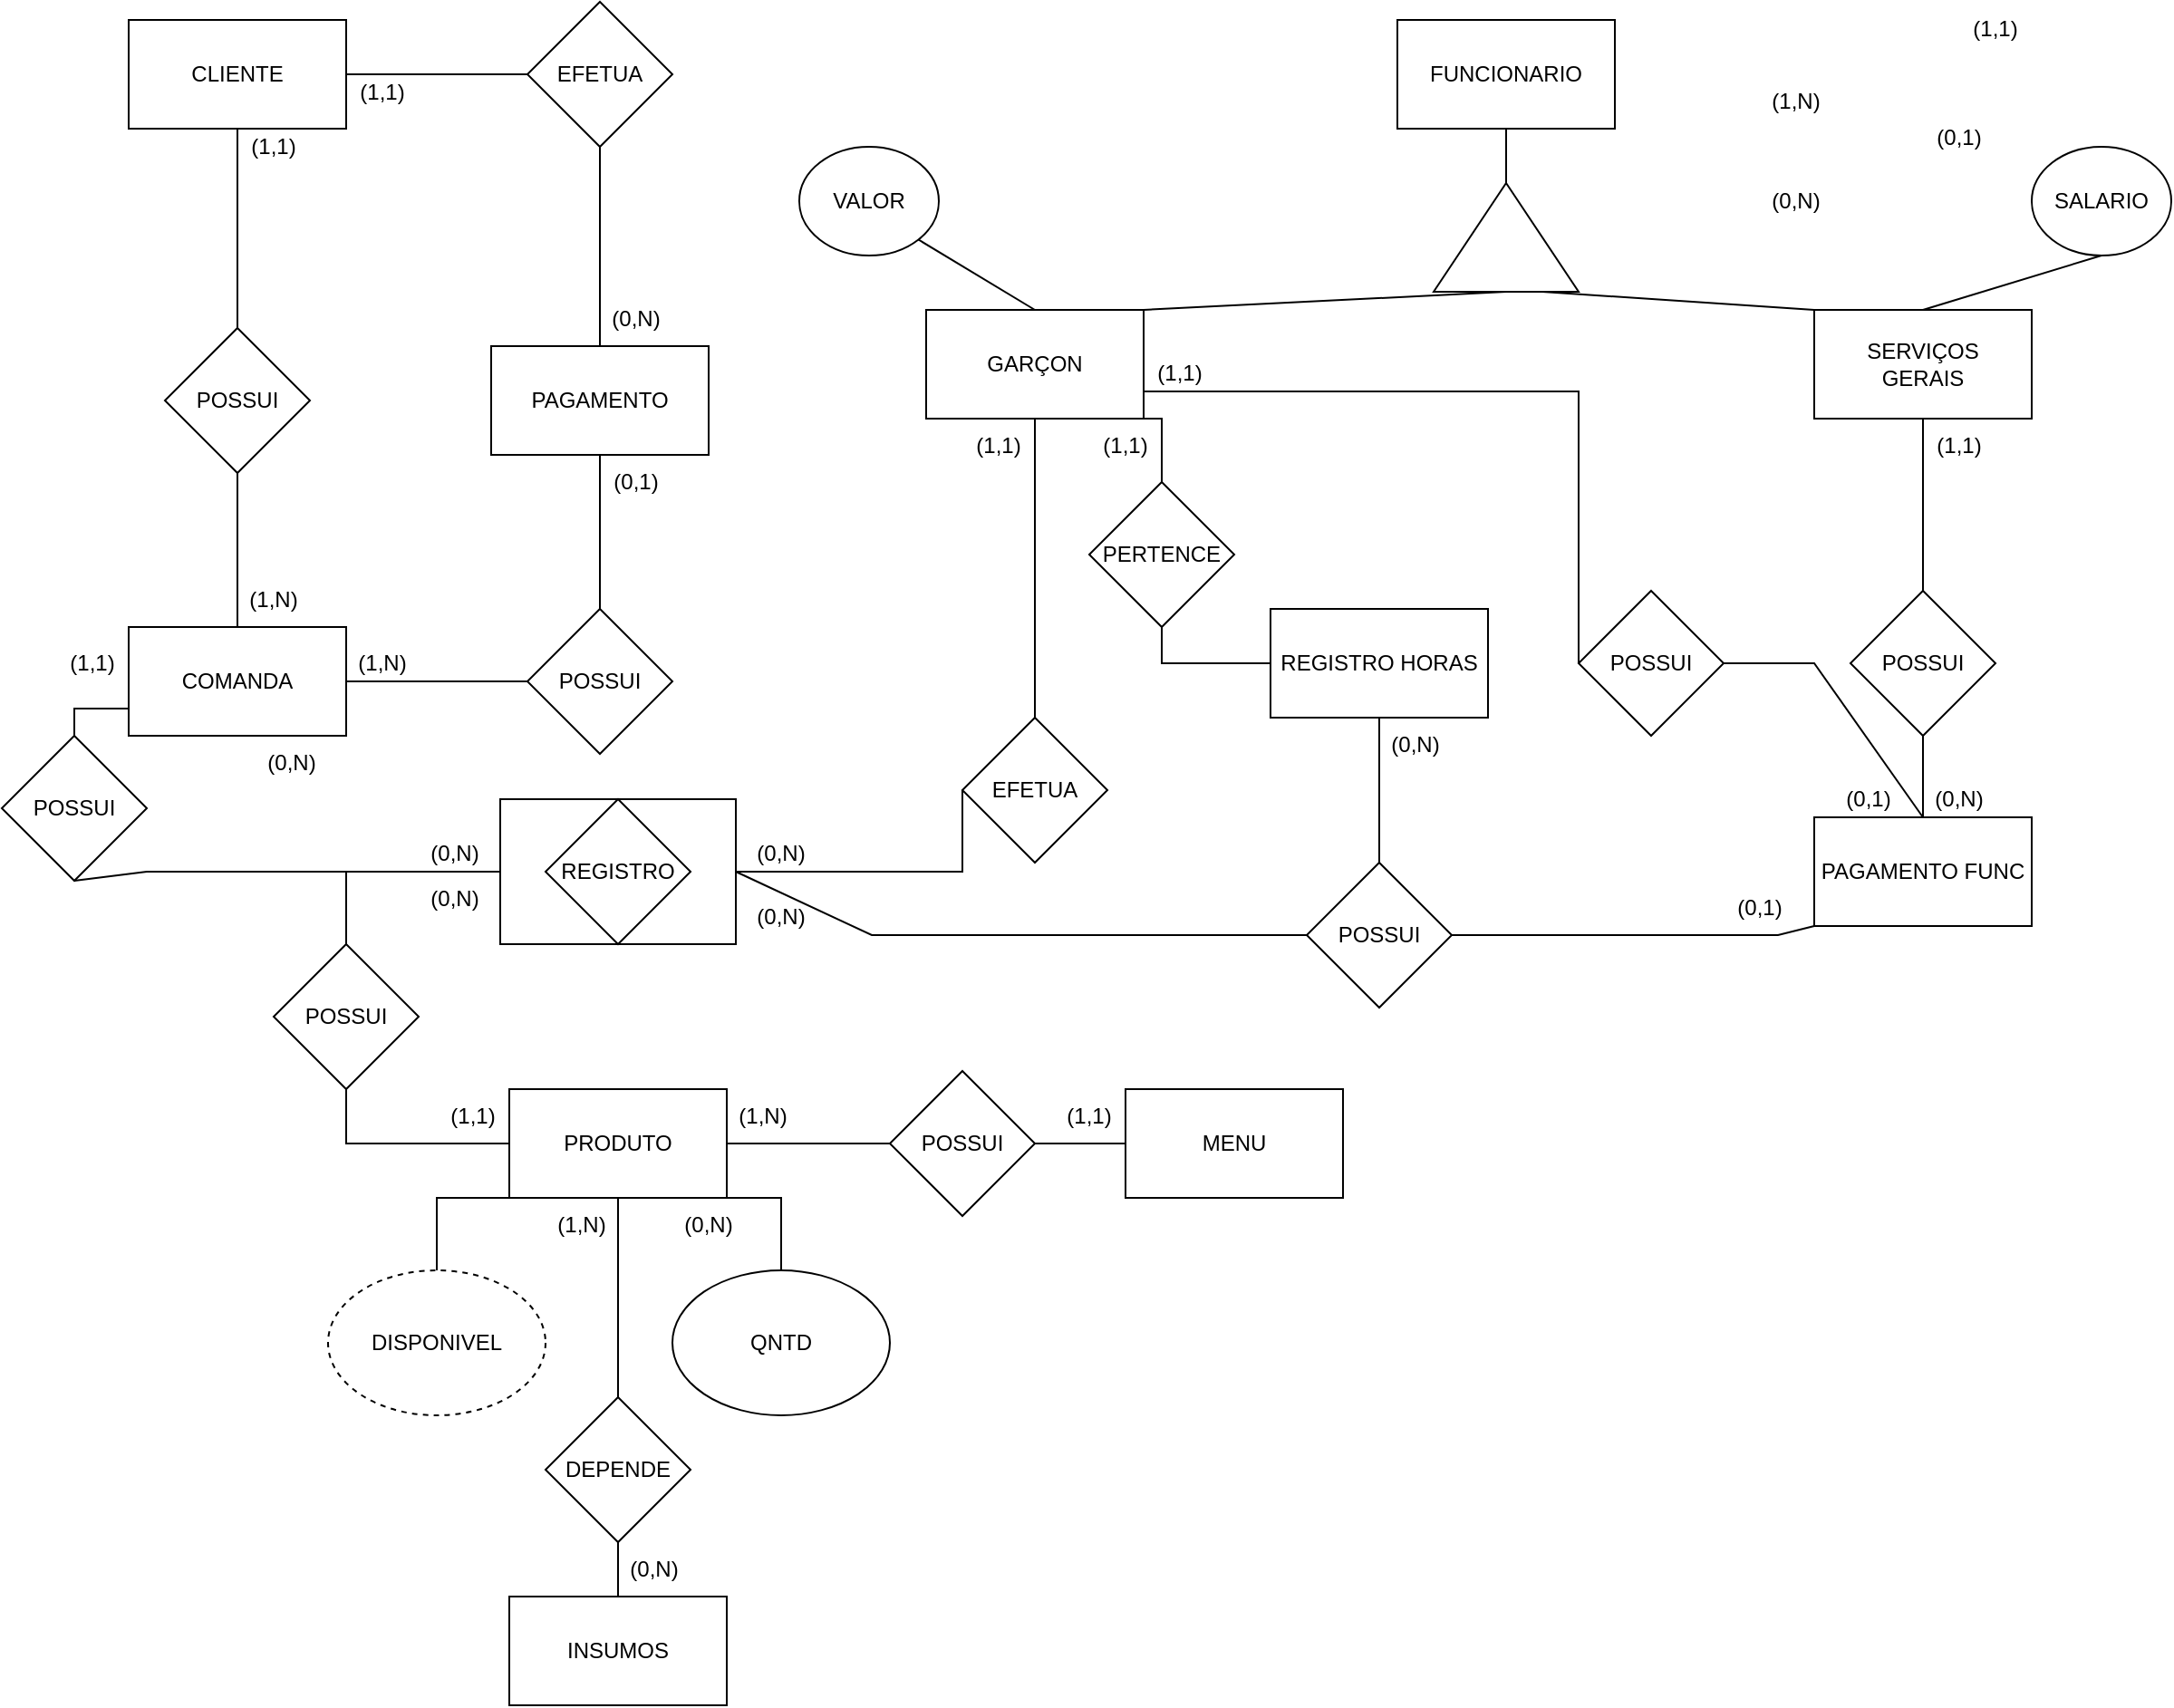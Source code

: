 <mxfile version="20.3.0" type="github">
  <diagram id="PmrCIkA7KPBPFYFiDcDI" name="Página-1">
    <mxGraphModel dx="1695" dy="954" grid="1" gridSize="10" guides="1" tooltips="1" connect="1" arrows="1" fold="1" page="1" pageScale="1" pageWidth="827" pageHeight="1169" math="0" shadow="0">
      <root>
        <mxCell id="0" />
        <mxCell id="1" parent="0" />
        <mxCell id="CObCKITNYydoJICtjVox-1" value="CLIENTE" style="rounded=0;whiteSpace=wrap;html=1;" parent="1" vertex="1">
          <mxGeometry x="350" y="220" width="120" height="60" as="geometry" />
        </mxCell>
        <mxCell id="CObCKITNYydoJICtjVox-2" value="EFETUA" style="rhombus;whiteSpace=wrap;html=1;" parent="1" vertex="1">
          <mxGeometry x="570" y="210" width="80" height="80" as="geometry" />
        </mxCell>
        <mxCell id="CObCKITNYydoJICtjVox-3" value="POSSUI" style="rhombus;whiteSpace=wrap;html=1;" parent="1" vertex="1">
          <mxGeometry x="370" y="390" width="80" height="80" as="geometry" />
        </mxCell>
        <mxCell id="CObCKITNYydoJICtjVox-4" value="COMANDA" style="rounded=0;whiteSpace=wrap;html=1;" parent="1" vertex="1">
          <mxGeometry x="350" y="555" width="120" height="60" as="geometry" />
        </mxCell>
        <mxCell id="CObCKITNYydoJICtjVox-5" value="PAGAMENTO" style="rounded=0;whiteSpace=wrap;html=1;" parent="1" vertex="1">
          <mxGeometry x="550" y="400" width="120" height="60" as="geometry" />
        </mxCell>
        <mxCell id="CObCKITNYydoJICtjVox-6" value="POSSUI" style="rhombus;whiteSpace=wrap;html=1;" parent="1" vertex="1">
          <mxGeometry x="570" y="545" width="80" height="80" as="geometry" />
        </mxCell>
        <mxCell id="CObCKITNYydoJICtjVox-7" value="FUNCIONARIO" style="rounded=0;whiteSpace=wrap;html=1;" parent="1" vertex="1">
          <mxGeometry x="1050" y="220" width="120" height="60" as="geometry" />
        </mxCell>
        <mxCell id="CObCKITNYydoJICtjVox-8" value="" style="triangle;whiteSpace=wrap;html=1;rotation=-90;" parent="1" vertex="1">
          <mxGeometry x="1080" y="300" width="60" height="80" as="geometry" />
        </mxCell>
        <mxCell id="CObCKITNYydoJICtjVox-9" value="GARÇON" style="rounded=0;whiteSpace=wrap;html=1;" parent="1" vertex="1">
          <mxGeometry x="790" y="380" width="120" height="60" as="geometry" />
        </mxCell>
        <mxCell id="CObCKITNYydoJICtjVox-10" value="SERVIÇOS&lt;br&gt;GERAIS" style="rounded=0;whiteSpace=wrap;html=1;" parent="1" vertex="1">
          <mxGeometry x="1280" y="380" width="120" height="60" as="geometry" />
        </mxCell>
        <mxCell id="CObCKITNYydoJICtjVox-11" value="POSSUI" style="rhombus;whiteSpace=wrap;html=1;" parent="1" vertex="1">
          <mxGeometry x="1300" y="535" width="80" height="80" as="geometry" />
        </mxCell>
        <mxCell id="CObCKITNYydoJICtjVox-12" value="PAGAMENTO FUNC" style="rounded=0;whiteSpace=wrap;html=1;" parent="1" vertex="1">
          <mxGeometry x="1280" y="660" width="120" height="60" as="geometry" />
        </mxCell>
        <mxCell id="CObCKITNYydoJICtjVox-14" value="POSSUI" style="rhombus;whiteSpace=wrap;html=1;" parent="1" vertex="1">
          <mxGeometry x="1150" y="535" width="80" height="80" as="geometry" />
        </mxCell>
        <mxCell id="CObCKITNYydoJICtjVox-16" value="REGISTRO HORAS" style="rounded=0;whiteSpace=wrap;html=1;" parent="1" vertex="1">
          <mxGeometry x="980" y="545" width="120" height="60" as="geometry" />
        </mxCell>
        <mxCell id="CObCKITNYydoJICtjVox-17" value="PERTENCE" style="rhombus;whiteSpace=wrap;html=1;" parent="1" vertex="1">
          <mxGeometry x="880" y="475" width="80" height="80" as="geometry" />
        </mxCell>
        <mxCell id="CObCKITNYydoJICtjVox-18" value="POSSUI" style="rhombus;whiteSpace=wrap;html=1;" parent="1" vertex="1">
          <mxGeometry x="1000" y="685" width="80" height="80" as="geometry" />
        </mxCell>
        <mxCell id="CObCKITNYydoJICtjVox-19" value="EFETUA" style="rhombus;whiteSpace=wrap;html=1;" parent="1" vertex="1">
          <mxGeometry x="810" y="605" width="80" height="80" as="geometry" />
        </mxCell>
        <mxCell id="CObCKITNYydoJICtjVox-20" value="" style="rounded=0;whiteSpace=wrap;html=1;" parent="1" vertex="1">
          <mxGeometry x="555" y="650" width="130" height="80" as="geometry" />
        </mxCell>
        <mxCell id="CObCKITNYydoJICtjVox-21" value="REGISTRO" style="rhombus;whiteSpace=wrap;html=1;rounded=0;" parent="1" vertex="1">
          <mxGeometry x="580" y="650" width="80" height="80" as="geometry" />
        </mxCell>
        <mxCell id="CObCKITNYydoJICtjVox-23" value="PRODUTO" style="rounded=0;whiteSpace=wrap;html=1;" parent="1" vertex="1">
          <mxGeometry x="560" y="810" width="120" height="60" as="geometry" />
        </mxCell>
        <mxCell id="CObCKITNYydoJICtjVox-25" value="POSSUI" style="rhombus;whiteSpace=wrap;html=1;" parent="1" vertex="1">
          <mxGeometry x="770" y="800" width="80" height="80" as="geometry" />
        </mxCell>
        <mxCell id="CObCKITNYydoJICtjVox-26" value="MENU" style="rounded=0;whiteSpace=wrap;html=1;" parent="1" vertex="1">
          <mxGeometry x="900" y="810" width="120" height="60" as="geometry" />
        </mxCell>
        <mxCell id="CObCKITNYydoJICtjVox-27" value="DISPONIVEL" style="ellipse;whiteSpace=wrap;html=1;dashed=1;" parent="1" vertex="1">
          <mxGeometry x="460" y="910" width="120" height="80" as="geometry" />
        </mxCell>
        <mxCell id="CObCKITNYydoJICtjVox-28" value="QNTD" style="ellipse;whiteSpace=wrap;html=1;" parent="1" vertex="1">
          <mxGeometry x="650" y="910" width="120" height="80" as="geometry" />
        </mxCell>
        <mxCell id="CObCKITNYydoJICtjVox-29" value="DEPENDE" style="rhombus;whiteSpace=wrap;html=1;" parent="1" vertex="1">
          <mxGeometry x="580" y="980" width="80" height="80" as="geometry" />
        </mxCell>
        <mxCell id="CObCKITNYydoJICtjVox-30" value="INSUMOS" style="rounded=0;whiteSpace=wrap;html=1;" parent="1" vertex="1">
          <mxGeometry x="560" y="1090" width="120" height="60" as="geometry" />
        </mxCell>
        <mxCell id="CObCKITNYydoJICtjVox-31" value="" style="endArrow=none;html=1;rounded=0;exitX=0.5;exitY=0;exitDx=0;exitDy=0;entryX=0.5;entryY=1;entryDx=0;entryDy=0;" parent="1" source="CObCKITNYydoJICtjVox-3" target="CObCKITNYydoJICtjVox-1" edge="1">
          <mxGeometry width="50" height="50" relative="1" as="geometry">
            <mxPoint x="530" y="410" as="sourcePoint" />
            <mxPoint x="580" y="360" as="targetPoint" />
          </mxGeometry>
        </mxCell>
        <mxCell id="CObCKITNYydoJICtjVox-32" value="" style="endArrow=none;html=1;rounded=0;exitX=0;exitY=0.5;exitDx=0;exitDy=0;entryX=1;entryY=0.5;entryDx=0;entryDy=0;" parent="1" source="CObCKITNYydoJICtjVox-2" target="CObCKITNYydoJICtjVox-1" edge="1">
          <mxGeometry width="50" height="50" relative="1" as="geometry">
            <mxPoint x="420" y="400" as="sourcePoint" />
            <mxPoint x="420" y="290" as="targetPoint" />
          </mxGeometry>
        </mxCell>
        <mxCell id="CObCKITNYydoJICtjVox-33" value="" style="endArrow=none;html=1;rounded=0;exitX=0.5;exitY=1;exitDx=0;exitDy=0;entryX=0.5;entryY=0;entryDx=0;entryDy=0;" parent="1" source="CObCKITNYydoJICtjVox-2" target="CObCKITNYydoJICtjVox-5" edge="1">
          <mxGeometry width="50" height="50" relative="1" as="geometry">
            <mxPoint x="430" y="410" as="sourcePoint" />
            <mxPoint x="430" y="300" as="targetPoint" />
          </mxGeometry>
        </mxCell>
        <mxCell id="CObCKITNYydoJICtjVox-34" value="" style="endArrow=none;html=1;rounded=0;exitX=0.5;exitY=0;exitDx=0;exitDy=0;entryX=0.5;entryY=1;entryDx=0;entryDy=0;" parent="1" source="CObCKITNYydoJICtjVox-4" target="CObCKITNYydoJICtjVox-3" edge="1">
          <mxGeometry width="50" height="50" relative="1" as="geometry">
            <mxPoint x="440" y="420" as="sourcePoint" />
            <mxPoint x="440" y="310" as="targetPoint" />
          </mxGeometry>
        </mxCell>
        <mxCell id="CObCKITNYydoJICtjVox-35" value="" style="endArrow=none;html=1;rounded=0;exitX=0.5;exitY=0;exitDx=0;exitDy=0;entryX=0.5;entryY=1;entryDx=0;entryDy=0;" parent="1" source="CObCKITNYydoJICtjVox-6" target="CObCKITNYydoJICtjVox-5" edge="1">
          <mxGeometry width="50" height="50" relative="1" as="geometry">
            <mxPoint x="420" y="565" as="sourcePoint" />
            <mxPoint x="420" y="480" as="targetPoint" />
          </mxGeometry>
        </mxCell>
        <mxCell id="CObCKITNYydoJICtjVox-36" value="" style="endArrow=none;html=1;rounded=0;exitX=0;exitY=0.5;exitDx=0;exitDy=0;entryX=1;entryY=0.5;entryDx=0;entryDy=0;" parent="1" source="CObCKITNYydoJICtjVox-6" target="CObCKITNYydoJICtjVox-4" edge="1">
          <mxGeometry width="50" height="50" relative="1" as="geometry">
            <mxPoint x="620" y="555" as="sourcePoint" />
            <mxPoint x="620" y="470" as="targetPoint" />
          </mxGeometry>
        </mxCell>
        <mxCell id="CObCKITNYydoJICtjVox-37" value="VALOR" style="ellipse;whiteSpace=wrap;html=1;" parent="1" vertex="1">
          <mxGeometry x="720" y="290" width="77" height="60" as="geometry" />
        </mxCell>
        <mxCell id="CObCKITNYydoJICtjVox-38" value="" style="endArrow=none;html=1;rounded=0;entryX=1;entryY=1;entryDx=0;entryDy=0;exitX=0.5;exitY=0;exitDx=0;exitDy=0;" parent="1" source="CObCKITNYydoJICtjVox-9" target="CObCKITNYydoJICtjVox-37" edge="1">
          <mxGeometry width="50" height="50" relative="1" as="geometry">
            <mxPoint x="670" y="520" as="sourcePoint" />
            <mxPoint x="720" y="470" as="targetPoint" />
          </mxGeometry>
        </mxCell>
        <mxCell id="CObCKITNYydoJICtjVox-39" value="" style="endArrow=none;html=1;rounded=0;entryX=0.5;entryY=1;entryDx=0;entryDy=0;exitX=0.5;exitY=0;exitDx=0;exitDy=0;" parent="1" source="CObCKITNYydoJICtjVox-19" target="CObCKITNYydoJICtjVox-9" edge="1">
          <mxGeometry width="50" height="50" relative="1" as="geometry">
            <mxPoint x="860" y="390" as="sourcePoint" />
            <mxPoint x="795.797" y="351.156" as="targetPoint" />
          </mxGeometry>
        </mxCell>
        <mxCell id="wETEtokrw9temY9SCEjw-1" value="" style="endArrow=none;html=1;rounded=0;entryX=0.5;entryY=1;entryDx=0;entryDy=0;" parent="1" source="CObCKITNYydoJICtjVox-8" target="CObCKITNYydoJICtjVox-7" edge="1">
          <mxGeometry width="50" height="50" relative="1" as="geometry">
            <mxPoint x="860" y="390" as="sourcePoint" />
            <mxPoint x="795.545" y="351.351" as="targetPoint" />
          </mxGeometry>
        </mxCell>
        <mxCell id="wETEtokrw9temY9SCEjw-2" value="" style="endArrow=none;html=1;rounded=0;entryX=1;entryY=1;entryDx=0;entryDy=0;exitX=0.5;exitY=0;exitDx=0;exitDy=0;" parent="1" source="CObCKITNYydoJICtjVox-17" target="CObCKITNYydoJICtjVox-9" edge="1">
          <mxGeometry width="50" height="50" relative="1" as="geometry">
            <mxPoint x="860" y="615" as="sourcePoint" />
            <mxPoint x="860" y="450" as="targetPoint" />
            <Array as="points">
              <mxPoint x="920" y="440" />
            </Array>
          </mxGeometry>
        </mxCell>
        <mxCell id="wETEtokrw9temY9SCEjw-3" value="" style="endArrow=none;html=1;rounded=0;entryX=0;entryY=0.5;entryDx=0;entryDy=0;exitX=0.5;exitY=1;exitDx=0;exitDy=0;" parent="1" source="CObCKITNYydoJICtjVox-17" target="CObCKITNYydoJICtjVox-16" edge="1">
          <mxGeometry width="50" height="50" relative="1" as="geometry">
            <mxPoint x="930" y="485" as="sourcePoint" />
            <mxPoint x="920" y="450" as="targetPoint" />
            <Array as="points">
              <mxPoint x="920" y="575" />
            </Array>
          </mxGeometry>
        </mxCell>
        <mxCell id="wETEtokrw9temY9SCEjw-4" value="" style="endArrow=none;html=1;rounded=0;entryX=0;entryY=0.5;entryDx=0;entryDy=0;exitX=1;exitY=0;exitDx=0;exitDy=0;" parent="1" source="CObCKITNYydoJICtjVox-9" target="CObCKITNYydoJICtjVox-8" edge="1">
          <mxGeometry width="50" height="50" relative="1" as="geometry">
            <mxPoint x="860" y="390" as="sourcePoint" />
            <mxPoint x="795.545" y="351.351" as="targetPoint" />
          </mxGeometry>
        </mxCell>
        <mxCell id="wETEtokrw9temY9SCEjw-5" value="" style="endArrow=none;html=1;rounded=0;entryX=0;entryY=0;entryDx=0;entryDy=0;exitX=0;exitY=0.75;exitDx=0;exitDy=0;" parent="1" source="CObCKITNYydoJICtjVox-8" target="CObCKITNYydoJICtjVox-10" edge="1">
          <mxGeometry width="50" height="50" relative="1" as="geometry">
            <mxPoint x="920" y="390" as="sourcePoint" />
            <mxPoint x="1120" y="380" as="targetPoint" />
          </mxGeometry>
        </mxCell>
        <mxCell id="wETEtokrw9temY9SCEjw-6" value="" style="endArrow=none;html=1;rounded=0;entryX=0.5;entryY=0;entryDx=0;entryDy=0;exitX=0.5;exitY=1;exitDx=0;exitDy=0;" parent="1" source="CObCKITNYydoJICtjVox-10" target="CObCKITNYydoJICtjVox-11" edge="1">
          <mxGeometry width="50" height="50" relative="1" as="geometry">
            <mxPoint x="1140" y="380" as="sourcePoint" />
            <mxPoint x="1290" y="390" as="targetPoint" />
          </mxGeometry>
        </mxCell>
        <mxCell id="wETEtokrw9temY9SCEjw-7" value="" style="endArrow=none;html=1;rounded=0;entryX=0.5;entryY=0;entryDx=0;entryDy=0;exitX=0.5;exitY=1;exitDx=0;exitDy=0;" parent="1" source="CObCKITNYydoJICtjVox-11" target="CObCKITNYydoJICtjVox-12" edge="1">
          <mxGeometry width="50" height="50" relative="1" as="geometry">
            <mxPoint x="1350" y="450" as="sourcePoint" />
            <mxPoint x="1350" y="545" as="targetPoint" />
          </mxGeometry>
        </mxCell>
        <mxCell id="wETEtokrw9temY9SCEjw-8" value="" style="endArrow=none;html=1;rounded=0;entryX=0.5;entryY=0;entryDx=0;entryDy=0;exitX=1;exitY=0.5;exitDx=0;exitDy=0;" parent="1" source="CObCKITNYydoJICtjVox-14" target="CObCKITNYydoJICtjVox-12" edge="1">
          <mxGeometry width="50" height="50" relative="1" as="geometry">
            <mxPoint x="1350" y="625" as="sourcePoint" />
            <mxPoint x="1350" y="670" as="targetPoint" />
            <Array as="points">
              <mxPoint x="1280" y="575" />
            </Array>
          </mxGeometry>
        </mxCell>
        <mxCell id="wETEtokrw9temY9SCEjw-9" value="" style="endArrow=none;html=1;rounded=0;entryX=0;entryY=0.5;entryDx=0;entryDy=0;exitX=1;exitY=0.75;exitDx=0;exitDy=0;" parent="1" source="CObCKITNYydoJICtjVox-9" target="CObCKITNYydoJICtjVox-14" edge="1">
          <mxGeometry width="50" height="50" relative="1" as="geometry">
            <mxPoint x="1240" y="585" as="sourcePoint" />
            <mxPoint x="1350" y="670" as="targetPoint" />
            <Array as="points">
              <mxPoint x="1150" y="425" />
            </Array>
          </mxGeometry>
        </mxCell>
        <mxCell id="wETEtokrw9temY9SCEjw-10" value="" style="endArrow=none;html=1;rounded=0;entryX=0.5;entryY=0;entryDx=0;entryDy=0;exitX=0.5;exitY=1;exitDx=0;exitDy=0;" parent="1" source="CObCKITNYydoJICtjVox-16" target="CObCKITNYydoJICtjVox-18" edge="1">
          <mxGeometry width="50" height="50" relative="1" as="geometry">
            <mxPoint x="930" y="565" as="sourcePoint" />
            <mxPoint x="990" y="585" as="targetPoint" />
            <Array as="points" />
          </mxGeometry>
        </mxCell>
        <mxCell id="wETEtokrw9temY9SCEjw-11" value="" style="endArrow=none;html=1;rounded=0;entryX=1;entryY=0.5;entryDx=0;entryDy=0;exitX=0;exitY=1;exitDx=0;exitDy=0;" parent="1" source="CObCKITNYydoJICtjVox-12" target="CObCKITNYydoJICtjVox-18" edge="1">
          <mxGeometry width="50" height="50" relative="1" as="geometry">
            <mxPoint x="1050" y="615" as="sourcePoint" />
            <mxPoint x="1050" y="695" as="targetPoint" />
            <Array as="points">
              <mxPoint x="1260" y="725" />
            </Array>
          </mxGeometry>
        </mxCell>
        <mxCell id="wETEtokrw9temY9SCEjw-12" value="" style="endArrow=none;html=1;rounded=0;entryX=0;entryY=0.5;entryDx=0;entryDy=0;exitX=1;exitY=0.5;exitDx=0;exitDy=0;" parent="1" source="CObCKITNYydoJICtjVox-25" target="CObCKITNYydoJICtjVox-26" edge="1">
          <mxGeometry width="50" height="50" relative="1" as="geometry">
            <mxPoint x="1060" y="840" as="sourcePoint" />
            <mxPoint x="1050" y="695" as="targetPoint" />
            <Array as="points" />
          </mxGeometry>
        </mxCell>
        <mxCell id="wETEtokrw9temY9SCEjw-13" value="" style="endArrow=none;html=1;rounded=0;entryX=0;entryY=0.5;entryDx=0;entryDy=0;exitX=1;exitY=0.5;exitDx=0;exitDy=0;" parent="1" source="CObCKITNYydoJICtjVox-20" target="CObCKITNYydoJICtjVox-18" edge="1">
          <mxGeometry width="50" height="50" relative="1" as="geometry">
            <mxPoint x="1050" y="615" as="sourcePoint" />
            <mxPoint x="1050" y="695" as="targetPoint" />
            <Array as="points">
              <mxPoint x="760" y="725" />
            </Array>
          </mxGeometry>
        </mxCell>
        <mxCell id="wETEtokrw9temY9SCEjw-14" value="" style="endArrow=none;html=1;rounded=0;entryX=0;entryY=0.5;entryDx=0;entryDy=0;exitX=1;exitY=0.5;exitDx=0;exitDy=0;" parent="1" source="CObCKITNYydoJICtjVox-20" target="CObCKITNYydoJICtjVox-19" edge="1">
          <mxGeometry width="50" height="50" relative="1" as="geometry">
            <mxPoint x="695" y="700" as="sourcePoint" />
            <mxPoint x="1010" y="735" as="targetPoint" />
            <Array as="points">
              <mxPoint x="810" y="690" />
            </Array>
          </mxGeometry>
        </mxCell>
        <mxCell id="wETEtokrw9temY9SCEjw-16" value="POSSUI" style="rhombus;whiteSpace=wrap;html=1;" parent="1" vertex="1">
          <mxGeometry x="430" y="730" width="80" height="80" as="geometry" />
        </mxCell>
        <mxCell id="wETEtokrw9temY9SCEjw-17" value="" style="endArrow=none;html=1;rounded=0;entryX=0.5;entryY=1;entryDx=0;entryDy=0;exitX=0;exitY=0.5;exitDx=0;exitDy=0;" parent="1" source="CObCKITNYydoJICtjVox-23" target="wETEtokrw9temY9SCEjw-16" edge="1">
          <mxGeometry width="50" height="50" relative="1" as="geometry">
            <mxPoint x="560" y="870" as="sourcePoint" />
            <mxPoint x="610" y="820" as="targetPoint" />
            <Array as="points">
              <mxPoint x="470" y="840" />
            </Array>
          </mxGeometry>
        </mxCell>
        <mxCell id="wETEtokrw9temY9SCEjw-18" value="" style="endArrow=none;html=1;rounded=0;entryX=0.5;entryY=0;entryDx=0;entryDy=0;exitX=0;exitY=0.5;exitDx=0;exitDy=0;" parent="1" source="CObCKITNYydoJICtjVox-20" target="wETEtokrw9temY9SCEjw-16" edge="1">
          <mxGeometry width="50" height="50" relative="1" as="geometry">
            <mxPoint x="570" y="850" as="sourcePoint" />
            <mxPoint x="480" y="820" as="targetPoint" />
            <Array as="points">
              <mxPoint x="470" y="690" />
            </Array>
          </mxGeometry>
        </mxCell>
        <mxCell id="wETEtokrw9temY9SCEjw-19" value="" style="endArrow=none;html=1;rounded=0;entryX=0.5;entryY=0;entryDx=0;entryDy=0;exitX=0.5;exitY=1;exitDx=0;exitDy=0;" parent="1" source="CObCKITNYydoJICtjVox-23" target="CObCKITNYydoJICtjVox-29" edge="1">
          <mxGeometry width="50" height="50" relative="1" as="geometry">
            <mxPoint x="570" y="850" as="sourcePoint" />
            <mxPoint x="480" y="820" as="targetPoint" />
            <Array as="points" />
          </mxGeometry>
        </mxCell>
        <mxCell id="wETEtokrw9temY9SCEjw-20" value="" style="endArrow=none;html=1;rounded=0;entryX=0.5;entryY=0;entryDx=0;entryDy=0;" parent="1" target="CObCKITNYydoJICtjVox-30" edge="1">
          <mxGeometry width="50" height="50" relative="1" as="geometry">
            <mxPoint x="620" y="1060" as="sourcePoint" />
            <mxPoint x="630" y="990" as="targetPoint" />
            <Array as="points" />
          </mxGeometry>
        </mxCell>
        <mxCell id="hcrHd8jyvA54nOggXudU-1" value="" style="endArrow=none;html=1;rounded=0;exitX=0;exitY=1;exitDx=0;exitDy=0;" edge="1" parent="1" source="CObCKITNYydoJICtjVox-23">
          <mxGeometry width="50" height="50" relative="1" as="geometry">
            <mxPoint x="580" y="920" as="sourcePoint" />
            <mxPoint x="520" y="910" as="targetPoint" />
            <Array as="points">
              <mxPoint x="520" y="870" />
            </Array>
          </mxGeometry>
        </mxCell>
        <mxCell id="hcrHd8jyvA54nOggXudU-2" value="" style="endArrow=none;html=1;rounded=0;exitX=0.667;exitY=0;exitDx=0;exitDy=0;entryX=0.5;entryY=0;entryDx=0;entryDy=0;exitPerimeter=0;" edge="1" parent="1" source="hcrHd8jyvA54nOggXudU-27" target="CObCKITNYydoJICtjVox-28">
          <mxGeometry width="50" height="50" relative="1" as="geometry">
            <mxPoint x="630" y="1100" as="sourcePoint" />
            <mxPoint x="530" y="1000" as="targetPoint" />
            <Array as="points">
              <mxPoint x="710" y="870" />
            </Array>
          </mxGeometry>
        </mxCell>
        <mxCell id="hcrHd8jyvA54nOggXudU-3" value="" style="endArrow=none;html=1;rounded=0;exitX=1;exitY=0.5;exitDx=0;exitDy=0;" edge="1" parent="1" source="CObCKITNYydoJICtjVox-23" target="CObCKITNYydoJICtjVox-25">
          <mxGeometry width="50" height="50" relative="1" as="geometry">
            <mxPoint x="630" y="880" as="sourcePoint" />
            <mxPoint x="630" y="990" as="targetPoint" />
            <Array as="points" />
          </mxGeometry>
        </mxCell>
        <mxCell id="hcrHd8jyvA54nOggXudU-4" value="SALARIO" style="ellipse;whiteSpace=wrap;html=1;" vertex="1" parent="1">
          <mxGeometry x="1400" y="290" width="77" height="60" as="geometry" />
        </mxCell>
        <mxCell id="hcrHd8jyvA54nOggXudU-5" value="" style="endArrow=none;html=1;rounded=0;entryX=0.5;entryY=1;entryDx=0;entryDy=0;exitX=0.5;exitY=0;exitDx=0;exitDy=0;" edge="1" parent="1" source="CObCKITNYydoJICtjVox-10" target="hcrHd8jyvA54nOggXudU-4">
          <mxGeometry width="50" height="50" relative="1" as="geometry">
            <mxPoint x="860" y="390" as="sourcePoint" />
            <mxPoint x="795.545" y="351.351" as="targetPoint" />
          </mxGeometry>
        </mxCell>
        <mxCell id="hcrHd8jyvA54nOggXudU-6" value="(1,1)" style="text;html=1;strokeColor=none;fillColor=none;align=center;verticalAlign=middle;whiteSpace=wrap;rounded=0;" vertex="1" parent="1">
          <mxGeometry x="1350" y="210" width="60" height="30" as="geometry" />
        </mxCell>
        <mxCell id="hcrHd8jyvA54nOggXudU-8" value="(0,1)" style="text;html=1;strokeColor=none;fillColor=none;align=center;verticalAlign=middle;whiteSpace=wrap;rounded=0;" vertex="1" parent="1">
          <mxGeometry x="1330" y="270" width="60" height="30" as="geometry" />
        </mxCell>
        <mxCell id="hcrHd8jyvA54nOggXudU-9" value="(1,N)" style="text;html=1;strokeColor=none;fillColor=none;align=center;verticalAlign=middle;whiteSpace=wrap;rounded=0;" vertex="1" parent="1">
          <mxGeometry x="1240" y="250" width="60" height="30" as="geometry" />
        </mxCell>
        <mxCell id="hcrHd8jyvA54nOggXudU-10" value="(0,N)" style="text;html=1;strokeColor=none;fillColor=none;align=center;verticalAlign=middle;whiteSpace=wrap;rounded=0;" vertex="1" parent="1">
          <mxGeometry x="1240" y="305" width="60" height="30" as="geometry" />
        </mxCell>
        <mxCell id="hcrHd8jyvA54nOggXudU-11" value="(1,1)" style="text;html=1;strokeColor=none;fillColor=none;align=center;verticalAlign=middle;whiteSpace=wrap;rounded=0;" vertex="1" parent="1">
          <mxGeometry x="400" y="275" width="60" height="30" as="geometry" />
        </mxCell>
        <mxCell id="hcrHd8jyvA54nOggXudU-12" value="(1,N)" style="text;html=1;strokeColor=none;fillColor=none;align=center;verticalAlign=middle;whiteSpace=wrap;rounded=0;" vertex="1" parent="1">
          <mxGeometry x="400" y="525" width="60" height="30" as="geometry" />
        </mxCell>
        <mxCell id="hcrHd8jyvA54nOggXudU-13" value="(1,N)" style="text;html=1;strokeColor=none;fillColor=none;align=center;verticalAlign=middle;whiteSpace=wrap;rounded=0;" vertex="1" parent="1">
          <mxGeometry x="460" y="560" width="60" height="30" as="geometry" />
        </mxCell>
        <mxCell id="hcrHd8jyvA54nOggXudU-14" value="(1,1)" style="text;html=1;strokeColor=none;fillColor=none;align=center;verticalAlign=middle;whiteSpace=wrap;rounded=0;" vertex="1" parent="1">
          <mxGeometry x="460" y="245" width="60" height="30" as="geometry" />
        </mxCell>
        <mxCell id="hcrHd8jyvA54nOggXudU-15" value="(0,N)" style="text;html=1;strokeColor=none;fillColor=none;align=center;verticalAlign=middle;whiteSpace=wrap;rounded=0;" vertex="1" parent="1">
          <mxGeometry x="600" y="370" width="60" height="30" as="geometry" />
        </mxCell>
        <mxCell id="hcrHd8jyvA54nOggXudU-16" value="(0,1)" style="text;html=1;strokeColor=none;fillColor=none;align=center;verticalAlign=middle;whiteSpace=wrap;rounded=0;" vertex="1" parent="1">
          <mxGeometry x="600" y="460" width="60" height="30" as="geometry" />
        </mxCell>
        <mxCell id="hcrHd8jyvA54nOggXudU-17" value="(0,N)" style="text;html=1;strokeColor=none;fillColor=none;align=center;verticalAlign=middle;whiteSpace=wrap;rounded=0;" vertex="1" parent="1">
          <mxGeometry x="410" y="615" width="60" height="30" as="geometry" />
        </mxCell>
        <mxCell id="hcrHd8jyvA54nOggXudU-18" value="(1,1)" style="text;html=1;strokeColor=none;fillColor=none;align=center;verticalAlign=middle;whiteSpace=wrap;rounded=0;" vertex="1" parent="1">
          <mxGeometry x="300" y="560" width="60" height="30" as="geometry" />
        </mxCell>
        <mxCell id="hcrHd8jyvA54nOggXudU-19" value="POSSUI" style="rhombus;whiteSpace=wrap;html=1;" vertex="1" parent="1">
          <mxGeometry x="280" y="615" width="80" height="80" as="geometry" />
        </mxCell>
        <mxCell id="hcrHd8jyvA54nOggXudU-20" value="" style="endArrow=none;html=1;rounded=0;exitX=0;exitY=0.75;exitDx=0;exitDy=0;entryX=0.5;entryY=0;entryDx=0;entryDy=0;" edge="1" parent="1" source="CObCKITNYydoJICtjVox-4" target="hcrHd8jyvA54nOggXudU-19">
          <mxGeometry width="50" height="50" relative="1" as="geometry">
            <mxPoint x="500" y="590" as="sourcePoint" />
            <mxPoint x="550" y="540" as="targetPoint" />
            <Array as="points">
              <mxPoint x="320" y="600" />
            </Array>
          </mxGeometry>
        </mxCell>
        <mxCell id="hcrHd8jyvA54nOggXudU-21" value="" style="endArrow=none;html=1;rounded=0;exitX=0.5;exitY=1;exitDx=0;exitDy=0;entryX=0;entryY=0.5;entryDx=0;entryDy=0;" edge="1" parent="1" source="hcrHd8jyvA54nOggXudU-19" target="CObCKITNYydoJICtjVox-20">
          <mxGeometry width="50" height="50" relative="1" as="geometry">
            <mxPoint x="360" y="610" as="sourcePoint" />
            <mxPoint x="330.0" y="640" as="targetPoint" />
            <Array as="points">
              <mxPoint x="360" y="690" />
            </Array>
          </mxGeometry>
        </mxCell>
        <mxCell id="hcrHd8jyvA54nOggXudU-22" value="(0,N)" style="text;html=1;strokeColor=none;fillColor=none;align=center;verticalAlign=middle;whiteSpace=wrap;rounded=0;" vertex="1" parent="1">
          <mxGeometry x="500" y="665" width="60" height="30" as="geometry" />
        </mxCell>
        <mxCell id="hcrHd8jyvA54nOggXudU-23" value="(0,N)" style="text;html=1;strokeColor=none;fillColor=none;align=center;verticalAlign=middle;whiteSpace=wrap;rounded=0;" vertex="1" parent="1">
          <mxGeometry x="500" y="690" width="60" height="30" as="geometry" />
        </mxCell>
        <mxCell id="hcrHd8jyvA54nOggXudU-24" value="(0,N)" style="text;html=1;strokeColor=none;fillColor=none;align=center;verticalAlign=middle;whiteSpace=wrap;rounded=0;" vertex="1" parent="1">
          <mxGeometry x="680" y="665" width="60" height="30" as="geometry" />
        </mxCell>
        <mxCell id="hcrHd8jyvA54nOggXudU-25" value="(0,N)" style="text;html=1;strokeColor=none;fillColor=none;align=center;verticalAlign=middle;whiteSpace=wrap;rounded=0;" vertex="1" parent="1">
          <mxGeometry x="680" y="700" width="60" height="30" as="geometry" />
        </mxCell>
        <mxCell id="hcrHd8jyvA54nOggXudU-26" value="(1,1)" style="text;html=1;strokeColor=none;fillColor=none;align=center;verticalAlign=middle;whiteSpace=wrap;rounded=0;" vertex="1" parent="1">
          <mxGeometry x="510" y="810" width="60" height="30" as="geometry" />
        </mxCell>
        <mxCell id="hcrHd8jyvA54nOggXudU-27" value="(0,N)" style="text;html=1;strokeColor=none;fillColor=none;align=center;verticalAlign=middle;whiteSpace=wrap;rounded=0;" vertex="1" parent="1">
          <mxGeometry x="640" y="870" width="60" height="30" as="geometry" />
        </mxCell>
        <mxCell id="hcrHd8jyvA54nOggXudU-29" value="(1,N)" style="text;html=1;strokeColor=none;fillColor=none;align=center;verticalAlign=middle;whiteSpace=wrap;rounded=0;" vertex="1" parent="1">
          <mxGeometry x="570" y="870" width="60" height="30" as="geometry" />
        </mxCell>
        <mxCell id="hcrHd8jyvA54nOggXudU-30" value="(0,N)" style="text;html=1;strokeColor=none;fillColor=none;align=center;verticalAlign=middle;whiteSpace=wrap;rounded=0;" vertex="1" parent="1">
          <mxGeometry x="610" y="1060" width="60" height="30" as="geometry" />
        </mxCell>
        <mxCell id="hcrHd8jyvA54nOggXudU-31" value="(1,N)" style="text;html=1;strokeColor=none;fillColor=none;align=center;verticalAlign=middle;whiteSpace=wrap;rounded=0;" vertex="1" parent="1">
          <mxGeometry x="670" y="810" width="60" height="30" as="geometry" />
        </mxCell>
        <mxCell id="hcrHd8jyvA54nOggXudU-32" value="(1,1)" style="text;html=1;strokeColor=none;fillColor=none;align=center;verticalAlign=middle;whiteSpace=wrap;rounded=0;" vertex="1" parent="1">
          <mxGeometry x="850" y="810" width="60" height="30" as="geometry" />
        </mxCell>
        <mxCell id="hcrHd8jyvA54nOggXudU-33" value="(0,1)" style="text;html=1;strokeColor=none;fillColor=none;align=center;verticalAlign=middle;whiteSpace=wrap;rounded=0;" vertex="1" parent="1">
          <mxGeometry x="1220" y="695" width="60" height="30" as="geometry" />
        </mxCell>
        <mxCell id="hcrHd8jyvA54nOggXudU-34" value="(0,1)" style="text;html=1;strokeColor=none;fillColor=none;align=center;verticalAlign=middle;whiteSpace=wrap;rounded=0;" vertex="1" parent="1">
          <mxGeometry x="1280" y="635" width="60" height="30" as="geometry" />
        </mxCell>
        <mxCell id="hcrHd8jyvA54nOggXudU-35" value="(0,N)" style="text;html=1;strokeColor=none;fillColor=none;align=center;verticalAlign=middle;whiteSpace=wrap;rounded=0;" vertex="1" parent="1">
          <mxGeometry x="1330" y="635" width="60" height="30" as="geometry" />
        </mxCell>
        <mxCell id="hcrHd8jyvA54nOggXudU-36" value="(0,N)" style="text;html=1;strokeColor=none;fillColor=none;align=center;verticalAlign=middle;whiteSpace=wrap;rounded=0;" vertex="1" parent="1">
          <mxGeometry x="1030" y="605" width="60" height="30" as="geometry" />
        </mxCell>
        <mxCell id="hcrHd8jyvA54nOggXudU-37" value="(1,1)" style="text;html=1;strokeColor=none;fillColor=none;align=center;verticalAlign=middle;whiteSpace=wrap;rounded=0;" vertex="1" parent="1">
          <mxGeometry x="1330" y="440" width="60" height="30" as="geometry" />
        </mxCell>
        <mxCell id="hcrHd8jyvA54nOggXudU-38" value="(1,1)" style="text;html=1;strokeColor=none;fillColor=none;align=center;verticalAlign=middle;whiteSpace=wrap;rounded=0;" vertex="1" parent="1">
          <mxGeometry x="900" y="400" width="60" height="30" as="geometry" />
        </mxCell>
        <mxCell id="hcrHd8jyvA54nOggXudU-40" value="(1,1)" style="text;html=1;strokeColor=none;fillColor=none;align=center;verticalAlign=middle;whiteSpace=wrap;rounded=0;" vertex="1" parent="1">
          <mxGeometry x="870" y="440" width="60" height="30" as="geometry" />
        </mxCell>
        <mxCell id="hcrHd8jyvA54nOggXudU-41" value="(1,1)" style="text;html=1;strokeColor=none;fillColor=none;align=center;verticalAlign=middle;whiteSpace=wrap;rounded=0;" vertex="1" parent="1">
          <mxGeometry x="800" y="440" width="60" height="30" as="geometry" />
        </mxCell>
      </root>
    </mxGraphModel>
  </diagram>
</mxfile>
